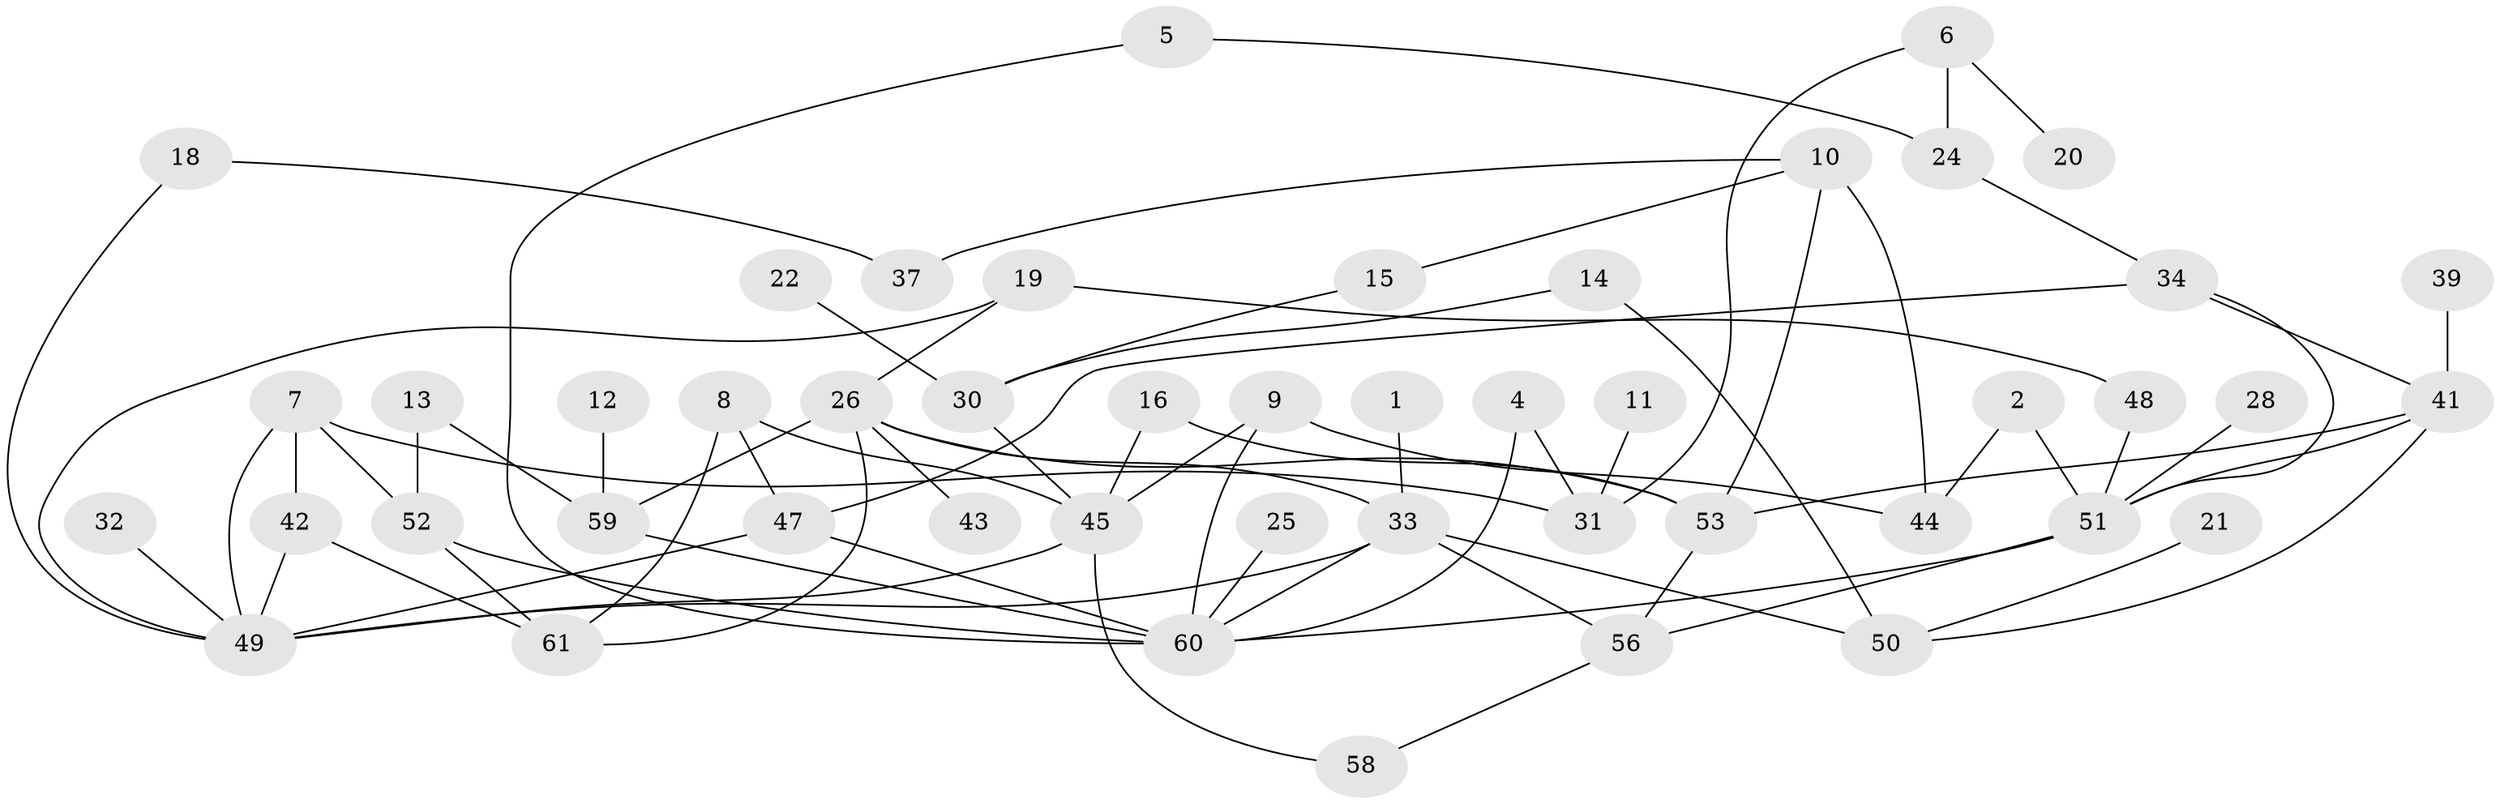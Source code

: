 // original degree distribution, {3: 0.21487603305785125, 1: 0.2396694214876033, 2: 0.2809917355371901, 0: 0.0743801652892562, 4: 0.10743801652892562, 5: 0.0743801652892562, 6: 0.008264462809917356}
// Generated by graph-tools (version 1.1) at 2025/49/03/09/25 03:49:07]
// undirected, 48 vertices, 75 edges
graph export_dot {
graph [start="1"]
  node [color=gray90,style=filled];
  1;
  2;
  4;
  5;
  6;
  7;
  8;
  9;
  10;
  11;
  12;
  13;
  14;
  15;
  16;
  18;
  19;
  20;
  21;
  22;
  24;
  25;
  26;
  28;
  30;
  31;
  32;
  33;
  34;
  37;
  39;
  41;
  42;
  43;
  44;
  45;
  47;
  48;
  49;
  50;
  51;
  52;
  53;
  56;
  58;
  59;
  60;
  61;
  1 -- 33 [weight=1.0];
  2 -- 44 [weight=1.0];
  2 -- 51 [weight=1.0];
  4 -- 31 [weight=1.0];
  4 -- 60 [weight=1.0];
  5 -- 24 [weight=1.0];
  5 -- 60 [weight=1.0];
  6 -- 20 [weight=1.0];
  6 -- 24 [weight=1.0];
  6 -- 31 [weight=1.0];
  7 -- 31 [weight=1.0];
  7 -- 42 [weight=1.0];
  7 -- 49 [weight=1.0];
  7 -- 52 [weight=1.0];
  8 -- 45 [weight=1.0];
  8 -- 47 [weight=1.0];
  8 -- 61 [weight=1.0];
  9 -- 44 [weight=1.0];
  9 -- 45 [weight=1.0];
  9 -- 60 [weight=1.0];
  10 -- 15 [weight=1.0];
  10 -- 37 [weight=1.0];
  10 -- 44 [weight=1.0];
  10 -- 53 [weight=1.0];
  11 -- 31 [weight=1.0];
  12 -- 59 [weight=1.0];
  13 -- 52 [weight=1.0];
  13 -- 59 [weight=1.0];
  14 -- 30 [weight=1.0];
  14 -- 50 [weight=1.0];
  15 -- 30 [weight=1.0];
  16 -- 45 [weight=1.0];
  16 -- 53 [weight=1.0];
  18 -- 37 [weight=1.0];
  18 -- 49 [weight=1.0];
  19 -- 26 [weight=1.0];
  19 -- 48 [weight=1.0];
  19 -- 49 [weight=1.0];
  21 -- 50 [weight=1.0];
  22 -- 30 [weight=1.0];
  24 -- 34 [weight=1.0];
  25 -- 60 [weight=1.0];
  26 -- 33 [weight=1.0];
  26 -- 43 [weight=1.0];
  26 -- 53 [weight=1.0];
  26 -- 59 [weight=1.0];
  26 -- 61 [weight=1.0];
  28 -- 51 [weight=1.0];
  30 -- 45 [weight=1.0];
  32 -- 49 [weight=1.0];
  33 -- 49 [weight=1.0];
  33 -- 50 [weight=1.0];
  33 -- 56 [weight=1.0];
  33 -- 60 [weight=1.0];
  34 -- 41 [weight=1.0];
  34 -- 47 [weight=1.0];
  34 -- 51 [weight=1.0];
  39 -- 41 [weight=1.0];
  41 -- 50 [weight=1.0];
  41 -- 51 [weight=1.0];
  41 -- 53 [weight=1.0];
  42 -- 49 [weight=1.0];
  42 -- 61 [weight=1.0];
  45 -- 49 [weight=1.0];
  45 -- 58 [weight=1.0];
  47 -- 49 [weight=1.0];
  47 -- 60 [weight=1.0];
  48 -- 51 [weight=1.0];
  51 -- 56 [weight=1.0];
  51 -- 60 [weight=1.0];
  52 -- 60 [weight=1.0];
  52 -- 61 [weight=1.0];
  53 -- 56 [weight=1.0];
  56 -- 58 [weight=1.0];
  59 -- 60 [weight=2.0];
}
